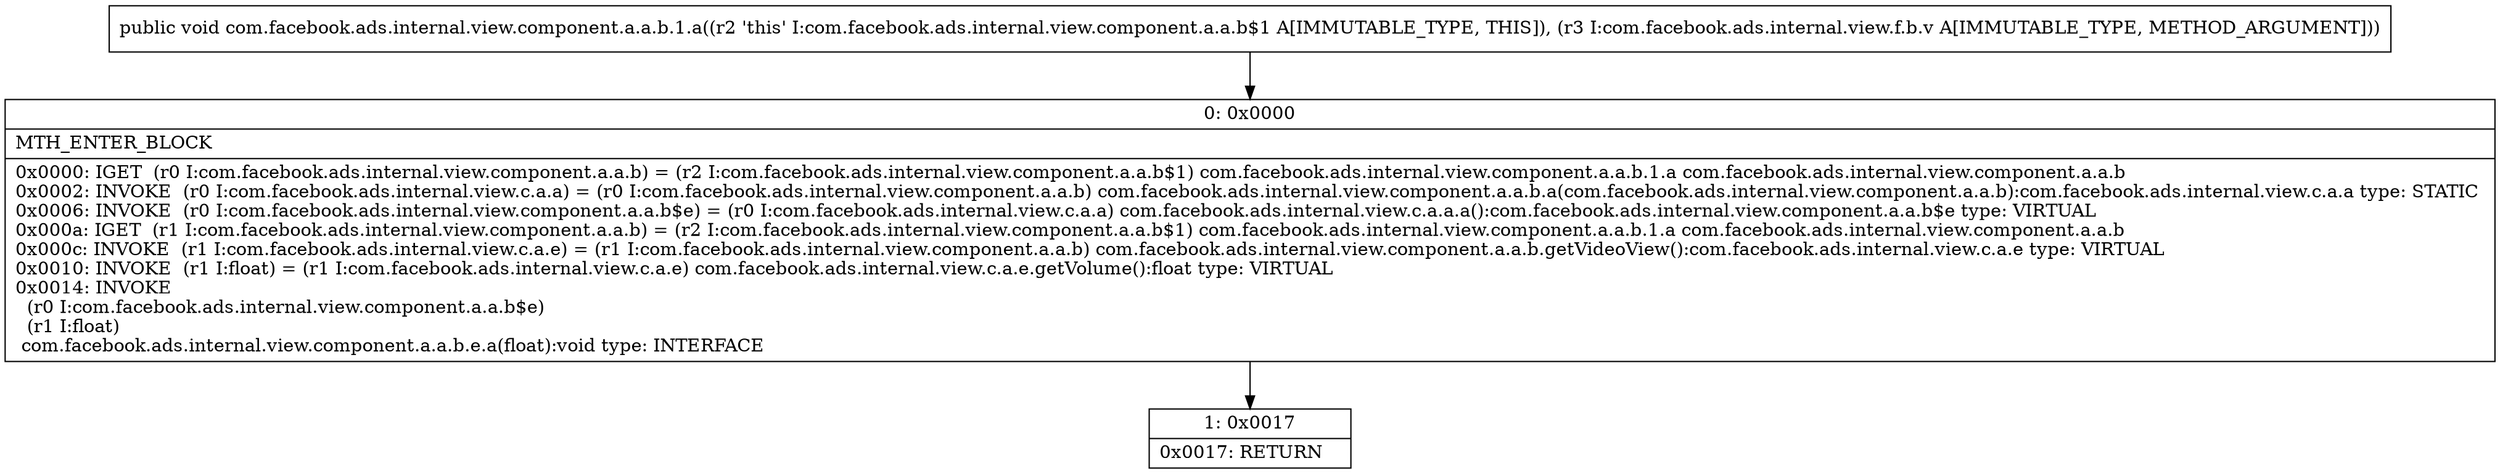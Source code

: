 digraph "CFG forcom.facebook.ads.internal.view.component.a.a.b.1.a(Lcom\/facebook\/ads\/internal\/view\/f\/b\/v;)V" {
Node_0 [shape=record,label="{0\:\ 0x0000|MTH_ENTER_BLOCK\l|0x0000: IGET  (r0 I:com.facebook.ads.internal.view.component.a.a.b) = (r2 I:com.facebook.ads.internal.view.component.a.a.b$1) com.facebook.ads.internal.view.component.a.a.b.1.a com.facebook.ads.internal.view.component.a.a.b \l0x0002: INVOKE  (r0 I:com.facebook.ads.internal.view.c.a.a) = (r0 I:com.facebook.ads.internal.view.component.a.a.b) com.facebook.ads.internal.view.component.a.a.b.a(com.facebook.ads.internal.view.component.a.a.b):com.facebook.ads.internal.view.c.a.a type: STATIC \l0x0006: INVOKE  (r0 I:com.facebook.ads.internal.view.component.a.a.b$e) = (r0 I:com.facebook.ads.internal.view.c.a.a) com.facebook.ads.internal.view.c.a.a.a():com.facebook.ads.internal.view.component.a.a.b$e type: VIRTUAL \l0x000a: IGET  (r1 I:com.facebook.ads.internal.view.component.a.a.b) = (r2 I:com.facebook.ads.internal.view.component.a.a.b$1) com.facebook.ads.internal.view.component.a.a.b.1.a com.facebook.ads.internal.view.component.a.a.b \l0x000c: INVOKE  (r1 I:com.facebook.ads.internal.view.c.a.e) = (r1 I:com.facebook.ads.internal.view.component.a.a.b) com.facebook.ads.internal.view.component.a.a.b.getVideoView():com.facebook.ads.internal.view.c.a.e type: VIRTUAL \l0x0010: INVOKE  (r1 I:float) = (r1 I:com.facebook.ads.internal.view.c.a.e) com.facebook.ads.internal.view.c.a.e.getVolume():float type: VIRTUAL \l0x0014: INVOKE  \l  (r0 I:com.facebook.ads.internal.view.component.a.a.b$e)\l  (r1 I:float)\l com.facebook.ads.internal.view.component.a.a.b.e.a(float):void type: INTERFACE \l}"];
Node_1 [shape=record,label="{1\:\ 0x0017|0x0017: RETURN   \l}"];
MethodNode[shape=record,label="{public void com.facebook.ads.internal.view.component.a.a.b.1.a((r2 'this' I:com.facebook.ads.internal.view.component.a.a.b$1 A[IMMUTABLE_TYPE, THIS]), (r3 I:com.facebook.ads.internal.view.f.b.v A[IMMUTABLE_TYPE, METHOD_ARGUMENT])) }"];
MethodNode -> Node_0;
Node_0 -> Node_1;
}

